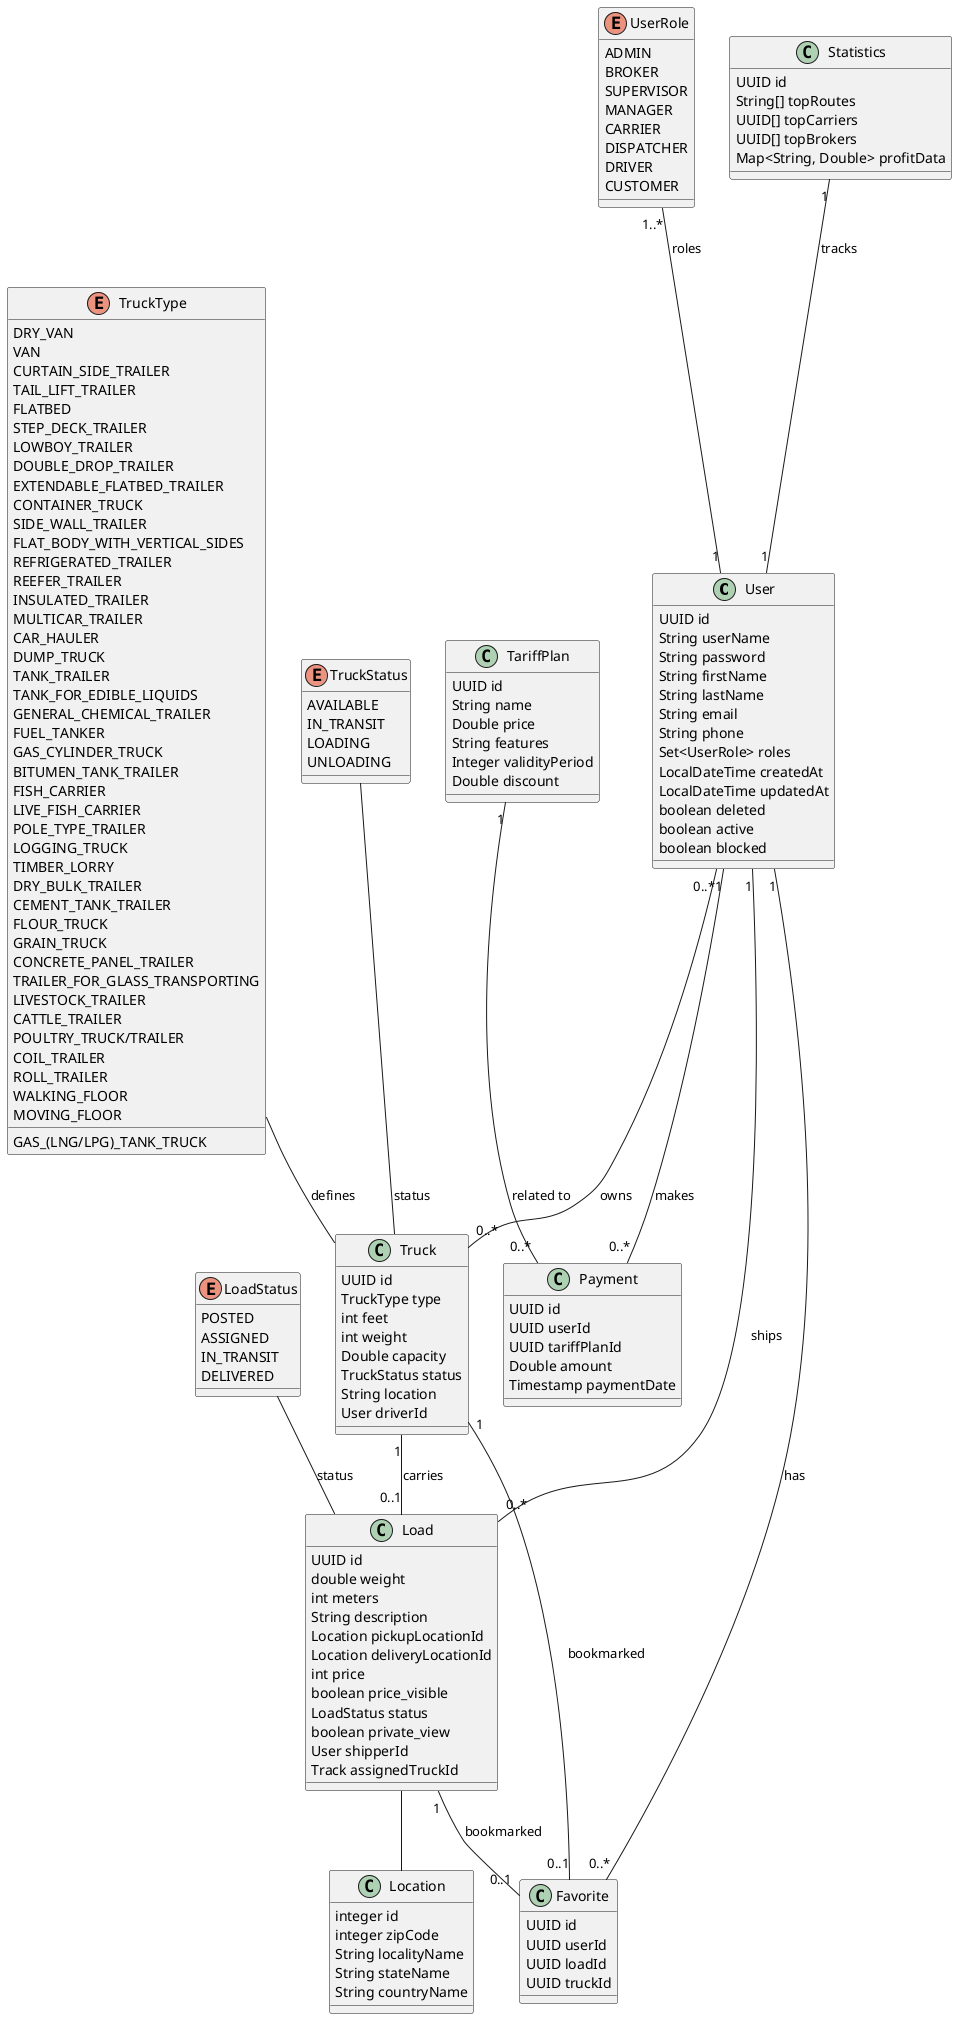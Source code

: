 @startuml

class User {
    UUID id
    String userName
    String password
    String firstName
    String lastName
    String email
    String phone
    Set<UserRole> roles
    LocalDateTime createdAt
    LocalDateTime updatedAt
    boolean deleted
    boolean active
    boolean blocked
}

enum UserRole {
    ADMIN
    BROKER
    SUPERVISOR
    MANAGER
    CARRIER
    DISPATCHER
    DRIVER
    CUSTOMER
}

class Truck {
    UUID id
    TruckType type
    int feet
    int weight
    Double capacity
    TruckStatus status
    String location
    User driverId
}

class Load {
    UUID id
    double weight
    int meters
    String description
    Location pickupLocationId
    Location deliveryLocationId
    int price
    boolean price_visible
    LoadStatus status
    boolean private_view
    User shipperId
    Track assignedTruckId
}

class Location {
    integer id
    integer zipCode
    String localityName
    String stateName
    String countryName
}

class TariffPlan {
    UUID id
    String name
    Double price
    String features
    Integer validityPeriod
    Double discount
}

class Payment {
    UUID id
    UUID userId
    UUID tariffPlanId
    Double amount
    Timestamp paymentDate
}

class Favorite {
    UUID id
    UUID userId
    UUID loadId
    UUID truckId
}

class Statistics {
    UUID id
    String[] topRoutes
    UUID[] topCarriers
    UUID[] topBrokers
    Map<String, Double> profitData
}

enum TruckStatus {
    AVAILABLE
    IN_TRANSIT
    LOADING
    UNLOADING
}

enum LoadStatus {
    POSTED
    ASSIGNED
    IN_TRANSIT
    DELIVERED
}

enum TruckType {
    DRY_VAN
    VAN
    CURTAIN_SIDE_TRAILER
    TAIL_LIFT_TRAILER
    FLATBED
    STEP_DECK_TRAILER
    LOWBOY_TRAILER
    DOUBLE_DROP_TRAILER
    EXTENDABLE_FLATBED_TRAILER
    CONTAINER_TRUCK
    SIDE_WALL_TRAILER
    FLAT_BODY_WITH_VERTICAL_SIDES
    REFRIGERATED_TRAILER
    REEFER_TRAILER
    INSULATED_TRAILER
    MULTICAR_TRAILER
    CAR_HAULER
    DUMP_TRUCK
    TANK_TRAILER
    TANK_FOR_EDIBLE_LIQUIDS
    GENERAL_CHEMICAL_TRAILER
    FUEL_TANKER
    GAS_(LNG/LPG)_TANK_TRUCK
    GAS_CYLINDER_TRUCK
    BITUMEN_TANK_TRAILER
    FISH_CARRIER
    LIVE_FISH_CARRIER
    POLE_TYPE_TRAILER
    LOGGING_TRUCK
    TIMBER_LORRY
    DRY_BULK_TRAILER
    CEMENT_TANK_TRAILER
    FLOUR_TRUCK
    GRAIN_TRUCK
    CONCRETE_PANEL_TRAILER
    TRAILER_FOR_GLASS_TRANSPORTING
    LIVESTOCK_TRAILER
    CATTLE_TRAILER
    POULTRY_TRUCK/TRAILER
    COIL_TRAILER
    ROLL_TRAILER
    WALKING_FLOOR
    MOVING_FLOOR
}

User "0..*" -- "0..*" Truck : owns
User "1" -- "0..*" Load : ships
Truck "1" -- "0..1" Load : carries
User "1" -- "0..*" Payment : makes
TariffPlan "1" -- "0..*" Payment : related to
User "1" -- "0..*" Favorite : has
Load "1" -- "0..1" Favorite : bookmarked
Load  -- Location
Truck "1" -- "0..1" Favorite : bookmarked
Statistics "1" -- "1" User : tracks

TruckType -- Truck : defines
LoadStatus -- Load : status
TruckStatus -- Truck : status
UserRole "1..*" -- "1" User : roles

@enduml

